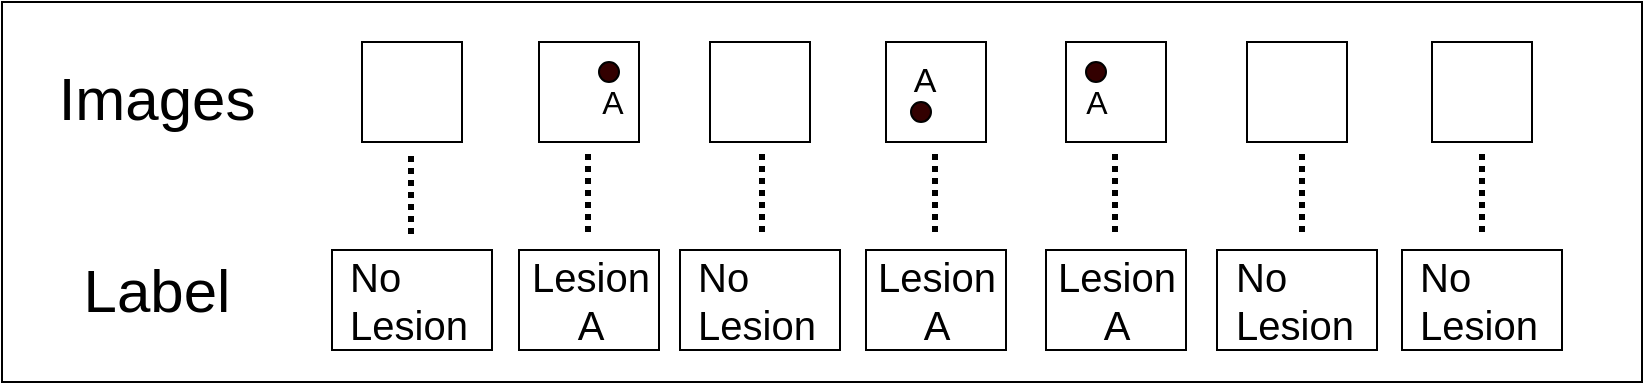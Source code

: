 <mxfile version="12.4.3" type="github" pages="1">
  <diagram id="6vIDgrJOVcS2hu5d1pO0" name="Page-1">
    <mxGraphModel dx="2029" dy="1274" grid="1" gridSize="10" guides="1" tooltips="1" connect="1" arrows="1" fold="1" page="1" pageScale="1" pageWidth="827" pageHeight="1169" math="0" shadow="0">
      <root>
        <mxCell id="0"/>
        <mxCell id="1" parent="0"/>
        <mxCell id="EpTEvnc-EoDcLgxDVzZk-1" value="" style="rounded=0;whiteSpace=wrap;html=1;" parent="1" vertex="1">
          <mxGeometry x="-100" y="70" width="820" height="190" as="geometry"/>
        </mxCell>
        <mxCell id="EpTEvnc-EoDcLgxDVzZk-2" value="" style="rounded=0;whiteSpace=wrap;html=1;" parent="1" vertex="1">
          <mxGeometry x="80" y="90" width="50" height="50" as="geometry"/>
        </mxCell>
        <mxCell id="EpTEvnc-EoDcLgxDVzZk-3" value="" style="rounded=0;whiteSpace=wrap;html=1;" parent="1" vertex="1">
          <mxGeometry x="168.5" y="90" width="50" height="50" as="geometry"/>
        </mxCell>
        <mxCell id="EpTEvnc-EoDcLgxDVzZk-4" value="" style="rounded=0;whiteSpace=wrap;html=1;" parent="1" vertex="1">
          <mxGeometry x="254" y="90" width="50" height="50" as="geometry"/>
        </mxCell>
        <mxCell id="EpTEvnc-EoDcLgxDVzZk-5" value="" style="rounded=0;whiteSpace=wrap;html=1;" parent="1" vertex="1">
          <mxGeometry x="342" y="90" width="50" height="50" as="geometry"/>
        </mxCell>
        <mxCell id="EpTEvnc-EoDcLgxDVzZk-6" value="" style="rounded=0;whiteSpace=wrap;html=1;" parent="1" vertex="1">
          <mxGeometry x="432" y="90" width="50" height="50" as="geometry"/>
        </mxCell>
        <mxCell id="EpTEvnc-EoDcLgxDVzZk-7" value="" style="rounded=0;whiteSpace=wrap;html=1;" parent="1" vertex="1">
          <mxGeometry x="522.5" y="90" width="50" height="50" as="geometry"/>
        </mxCell>
        <mxCell id="EpTEvnc-EoDcLgxDVzZk-8" value="" style="rounded=0;whiteSpace=wrap;html=1;" parent="1" vertex="1">
          <mxGeometry x="615" y="90" width="50" height="50" as="geometry"/>
        </mxCell>
        <mxCell id="EpTEvnc-EoDcLgxDVzZk-10" value="" style="ellipse;whiteSpace=wrap;html=1;fillColor=#330000;" parent="1" vertex="1">
          <mxGeometry x="198.5" y="100" width="10" height="10" as="geometry"/>
        </mxCell>
        <mxCell id="EpTEvnc-EoDcLgxDVzZk-11" value="" style="ellipse;whiteSpace=wrap;html=1;fillColor=#330000;" parent="1" vertex="1">
          <mxGeometry x="354.5" y="120" width="10" height="10" as="geometry"/>
        </mxCell>
        <mxCell id="EpTEvnc-EoDcLgxDVzZk-12" value="" style="ellipse;whiteSpace=wrap;html=1;fillColor=#330000;" parent="1" vertex="1">
          <mxGeometry x="442" y="100" width="10" height="10" as="geometry"/>
        </mxCell>
        <mxCell id="EpTEvnc-EoDcLgxDVzZk-13" value="&lt;font style=&quot;font-size: 16px&quot;&gt;A&lt;/font&gt;" style="text;html=1;align=center;verticalAlign=middle;resizable=0;points=[];;autosize=1;" parent="1" vertex="1">
          <mxGeometry x="189.5" y="110" width="30" height="20" as="geometry"/>
        </mxCell>
        <mxCell id="EpTEvnc-EoDcLgxDVzZk-14" value="&lt;font style=&quot;font-size: 17px&quot;&gt;A&lt;/font&gt;" style="text;html=1;align=center;verticalAlign=middle;resizable=0;points=[];;autosize=1;" parent="1" vertex="1">
          <mxGeometry x="345.5" y="100" width="30" height="20" as="geometry"/>
        </mxCell>
        <mxCell id="EpTEvnc-EoDcLgxDVzZk-15" value="&lt;font style=&quot;font-size: 16px&quot;&gt;A&lt;/font&gt;" style="text;html=1;align=center;verticalAlign=middle;resizable=0;points=[];;autosize=1;" parent="1" vertex="1">
          <mxGeometry x="432" y="110" width="30" height="20" as="geometry"/>
        </mxCell>
        <mxCell id="EpTEvnc-EoDcLgxDVzZk-22" value="&lt;font style=&quot;font-size: 20px&quot;&gt;No&lt;br&gt;Lesion&lt;/font&gt;" style="text;html=1;align=left;verticalAlign=middle;resizable=0;points=[];;autosize=1;strokeColor=#000000;spacingLeft=7;" parent="1" vertex="1">
          <mxGeometry x="65" y="194" width="80" height="50" as="geometry"/>
        </mxCell>
        <mxCell id="EpTEvnc-EoDcLgxDVzZk-26" value="&lt;font style=&quot;font-size: 20px&quot;&gt;Lesion&lt;br&gt;A&lt;/font&gt;" style="text;html=1;align=center;verticalAlign=middle;resizable=0;points=[];;autosize=1;strokeColor=#000000;" parent="1" vertex="1">
          <mxGeometry x="158.5" y="194" width="70" height="50" as="geometry"/>
        </mxCell>
        <mxCell id="EpTEvnc-EoDcLgxDVzZk-59" value="&lt;font style=&quot;font-size: 30px&quot;&gt;Images&lt;/font&gt;" style="text;html=1;align=center;verticalAlign=middle;resizable=0;points=[];;autosize=1;" parent="1" vertex="1">
          <mxGeometry x="-78" y="103" width="110" height="30" as="geometry"/>
        </mxCell>
        <mxCell id="EpTEvnc-EoDcLgxDVzZk-60" value="&lt;font style=&quot;font-size: 30px&quot;&gt;Label&lt;br&gt;&lt;/font&gt;" style="text;html=1;align=center;verticalAlign=middle;resizable=0;points=[];;autosize=1;" parent="1" vertex="1">
          <mxGeometry x="-68" y="199" width="90" height="30" as="geometry"/>
        </mxCell>
        <mxCell id="EpTEvnc-EoDcLgxDVzZk-61" value="" style="endArrow=none;dashed=1;html=1;dashPattern=1 1;strokeWidth=3;" parent="1" edge="1">
          <mxGeometry width="50" height="50" relative="1" as="geometry">
            <mxPoint x="104.5" y="186" as="sourcePoint"/>
            <mxPoint x="104.5" y="145" as="targetPoint"/>
          </mxGeometry>
        </mxCell>
        <mxCell id="EpTEvnc-EoDcLgxDVzZk-62" value="&lt;font style=&quot;font-size: 20px&quot;&gt;No&lt;br&gt;Lesion&lt;/font&gt;" style="text;html=1;align=left;verticalAlign=middle;resizable=0;points=[];;autosize=1;strokeColor=#000000;spacingLeft=7;" parent="1" vertex="1">
          <mxGeometry x="239" y="194" width="80" height="50" as="geometry"/>
        </mxCell>
        <mxCell id="EpTEvnc-EoDcLgxDVzZk-63" value="&lt;font style=&quot;font-size: 20px&quot;&gt;No&lt;br&gt;Lesion&lt;/font&gt;" style="text;html=1;align=left;verticalAlign=middle;resizable=0;points=[];;autosize=1;strokeColor=#000000;spacingLeft=7;" parent="1" vertex="1">
          <mxGeometry x="507.5" y="194" width="80" height="50" as="geometry"/>
        </mxCell>
        <mxCell id="EpTEvnc-EoDcLgxDVzZk-64" value="&lt;font style=&quot;font-size: 20px&quot;&gt;No&lt;br&gt;Lesion&lt;/font&gt;" style="text;html=1;align=left;verticalAlign=middle;resizable=0;points=[];;autosize=1;strokeColor=#000000;spacingLeft=7;" parent="1" vertex="1">
          <mxGeometry x="600" y="194" width="80" height="50" as="geometry"/>
        </mxCell>
        <mxCell id="EpTEvnc-EoDcLgxDVzZk-65" value="&lt;font style=&quot;font-size: 20px&quot;&gt;Lesion&lt;br&gt;A&lt;/font&gt;" style="text;html=1;align=center;verticalAlign=middle;resizable=0;points=[];;autosize=1;strokeColor=#000000;" parent="1" vertex="1">
          <mxGeometry x="332" y="194" width="70" height="50" as="geometry"/>
        </mxCell>
        <mxCell id="EpTEvnc-EoDcLgxDVzZk-66" value="&lt;font style=&quot;font-size: 20px&quot;&gt;Lesion&lt;br&gt;A&lt;/font&gt;" style="text;html=1;align=center;verticalAlign=middle;resizable=0;points=[];;autosize=1;strokeColor=#000000;" parent="1" vertex="1">
          <mxGeometry x="422" y="194" width="70" height="50" as="geometry"/>
        </mxCell>
        <mxCell id="EpTEvnc-EoDcLgxDVzZk-71" value="" style="endArrow=none;dashed=1;html=1;dashPattern=1 1;strokeWidth=3;" parent="1" edge="1">
          <mxGeometry width="50" height="50" relative="1" as="geometry">
            <mxPoint x="640" y="185" as="sourcePoint"/>
            <mxPoint x="640" y="145" as="targetPoint"/>
          </mxGeometry>
        </mxCell>
        <mxCell id="EpTEvnc-EoDcLgxDVzZk-72" value="" style="endArrow=none;dashed=1;html=1;dashPattern=1 1;strokeWidth=3;" parent="1" edge="1">
          <mxGeometry width="50" height="50" relative="1" as="geometry">
            <mxPoint x="550" y="185" as="sourcePoint"/>
            <mxPoint x="550" y="145" as="targetPoint"/>
          </mxGeometry>
        </mxCell>
        <mxCell id="EpTEvnc-EoDcLgxDVzZk-73" value="" style="endArrow=none;dashed=1;html=1;dashPattern=1 1;strokeWidth=3;" parent="1" edge="1">
          <mxGeometry width="50" height="50" relative="1" as="geometry">
            <mxPoint x="456.5" y="185" as="sourcePoint"/>
            <mxPoint x="456.5" y="145" as="targetPoint"/>
          </mxGeometry>
        </mxCell>
        <mxCell id="EpTEvnc-EoDcLgxDVzZk-74" value="" style="endArrow=none;dashed=1;html=1;dashPattern=1 1;strokeWidth=3;" parent="1" edge="1">
          <mxGeometry width="50" height="50" relative="1" as="geometry">
            <mxPoint x="366.5" y="185" as="sourcePoint"/>
            <mxPoint x="366.5" y="145" as="targetPoint"/>
          </mxGeometry>
        </mxCell>
        <mxCell id="EpTEvnc-EoDcLgxDVzZk-75" value="" style="endArrow=none;dashed=1;html=1;dashPattern=1 1;strokeWidth=3;" parent="1" edge="1">
          <mxGeometry width="50" height="50" relative="1" as="geometry">
            <mxPoint x="280" y="185" as="sourcePoint"/>
            <mxPoint x="280" y="145" as="targetPoint"/>
          </mxGeometry>
        </mxCell>
        <mxCell id="EpTEvnc-EoDcLgxDVzZk-76" value="" style="endArrow=none;dashed=1;html=1;dashPattern=1 1;strokeWidth=3;" parent="1" edge="1">
          <mxGeometry width="50" height="50" relative="1" as="geometry">
            <mxPoint x="193" y="185" as="sourcePoint"/>
            <mxPoint x="193" y="145" as="targetPoint"/>
          </mxGeometry>
        </mxCell>
      </root>
    </mxGraphModel>
  </diagram>
</mxfile>
